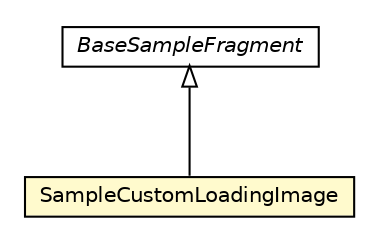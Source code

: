 #!/usr/local/bin/dot
#
# Class diagram 
# Generated by UMLGraph version R5_6-24-gf6e263 (http://www.umlgraph.org/)
#

digraph G {
	edge [fontname="Helvetica",fontsize=10,labelfontname="Helvetica",labelfontsize=10];
	node [fontname="Helvetica",fontsize=10,shape=plaintext];
	nodesep=0.25;
	ranksep=0.5;
	// org.osmdroid.samplefragments.BaseSampleFragment
	c2215 [label=<<table title="org.osmdroid.samplefragments.BaseSampleFragment" border="0" cellborder="1" cellspacing="0" cellpadding="2" port="p" href="./BaseSampleFragment.html">
		<tr><td><table border="0" cellspacing="0" cellpadding="1">
<tr><td align="center" balign="center"><font face="Helvetica-Oblique"> BaseSampleFragment </font></td></tr>
		</table></td></tr>
		</table>>, URL="./BaseSampleFragment.html", fontname="Helvetica", fontcolor="black", fontsize=10.0];
	// org.osmdroid.samplefragments.SampleCustomLoadingImage
	c2227 [label=<<table title="org.osmdroid.samplefragments.SampleCustomLoadingImage" border="0" cellborder="1" cellspacing="0" cellpadding="2" port="p" bgcolor="lemonChiffon" href="./SampleCustomLoadingImage.html">
		<tr><td><table border="0" cellspacing="0" cellpadding="1">
<tr><td align="center" balign="center"> SampleCustomLoadingImage </td></tr>
		</table></td></tr>
		</table>>, URL="./SampleCustomLoadingImage.html", fontname="Helvetica", fontcolor="black", fontsize=10.0];
	//org.osmdroid.samplefragments.SampleCustomLoadingImage extends org.osmdroid.samplefragments.BaseSampleFragment
	c2215:p -> c2227:p [dir=back,arrowtail=empty];
}

